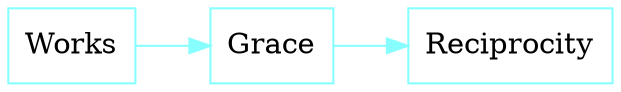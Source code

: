 digraph D {
rankdir = LR
style = filled
fontcolor = black
color = black
bgcolor = white
gradientangle = 0
dpi = 300
"cluster_99" [rankdir=TB, shape=box, penwidth=1, color="#88ffff", fontcolor=black, fillcolor=white, style=filled, gradientangle=270.05, label="Works"]
"cluster_100" [rankdir=TB, shape=box, penwidth=1, color="#88ffff", fontcolor=black, fillcolor=white, style=filled, gradientangle=270.05, label="Grace"]
"cluster_101" [rankdir=TB, shape=box, penwidth=1, color="#88ffff", fontcolor=black, fillcolor=white, style=filled, gradientangle=270.05, label="Reciprocity"]
"cluster_100" -> "cluster_101" [color="#88ffff", penwidth=1, ltail="cluster_100", lhead="cluster_101"]
"cluster_99" -> "cluster_100" [color="#88ffff", penwidth=1, ltail="cluster_100", lhead="cluster_101"]
}